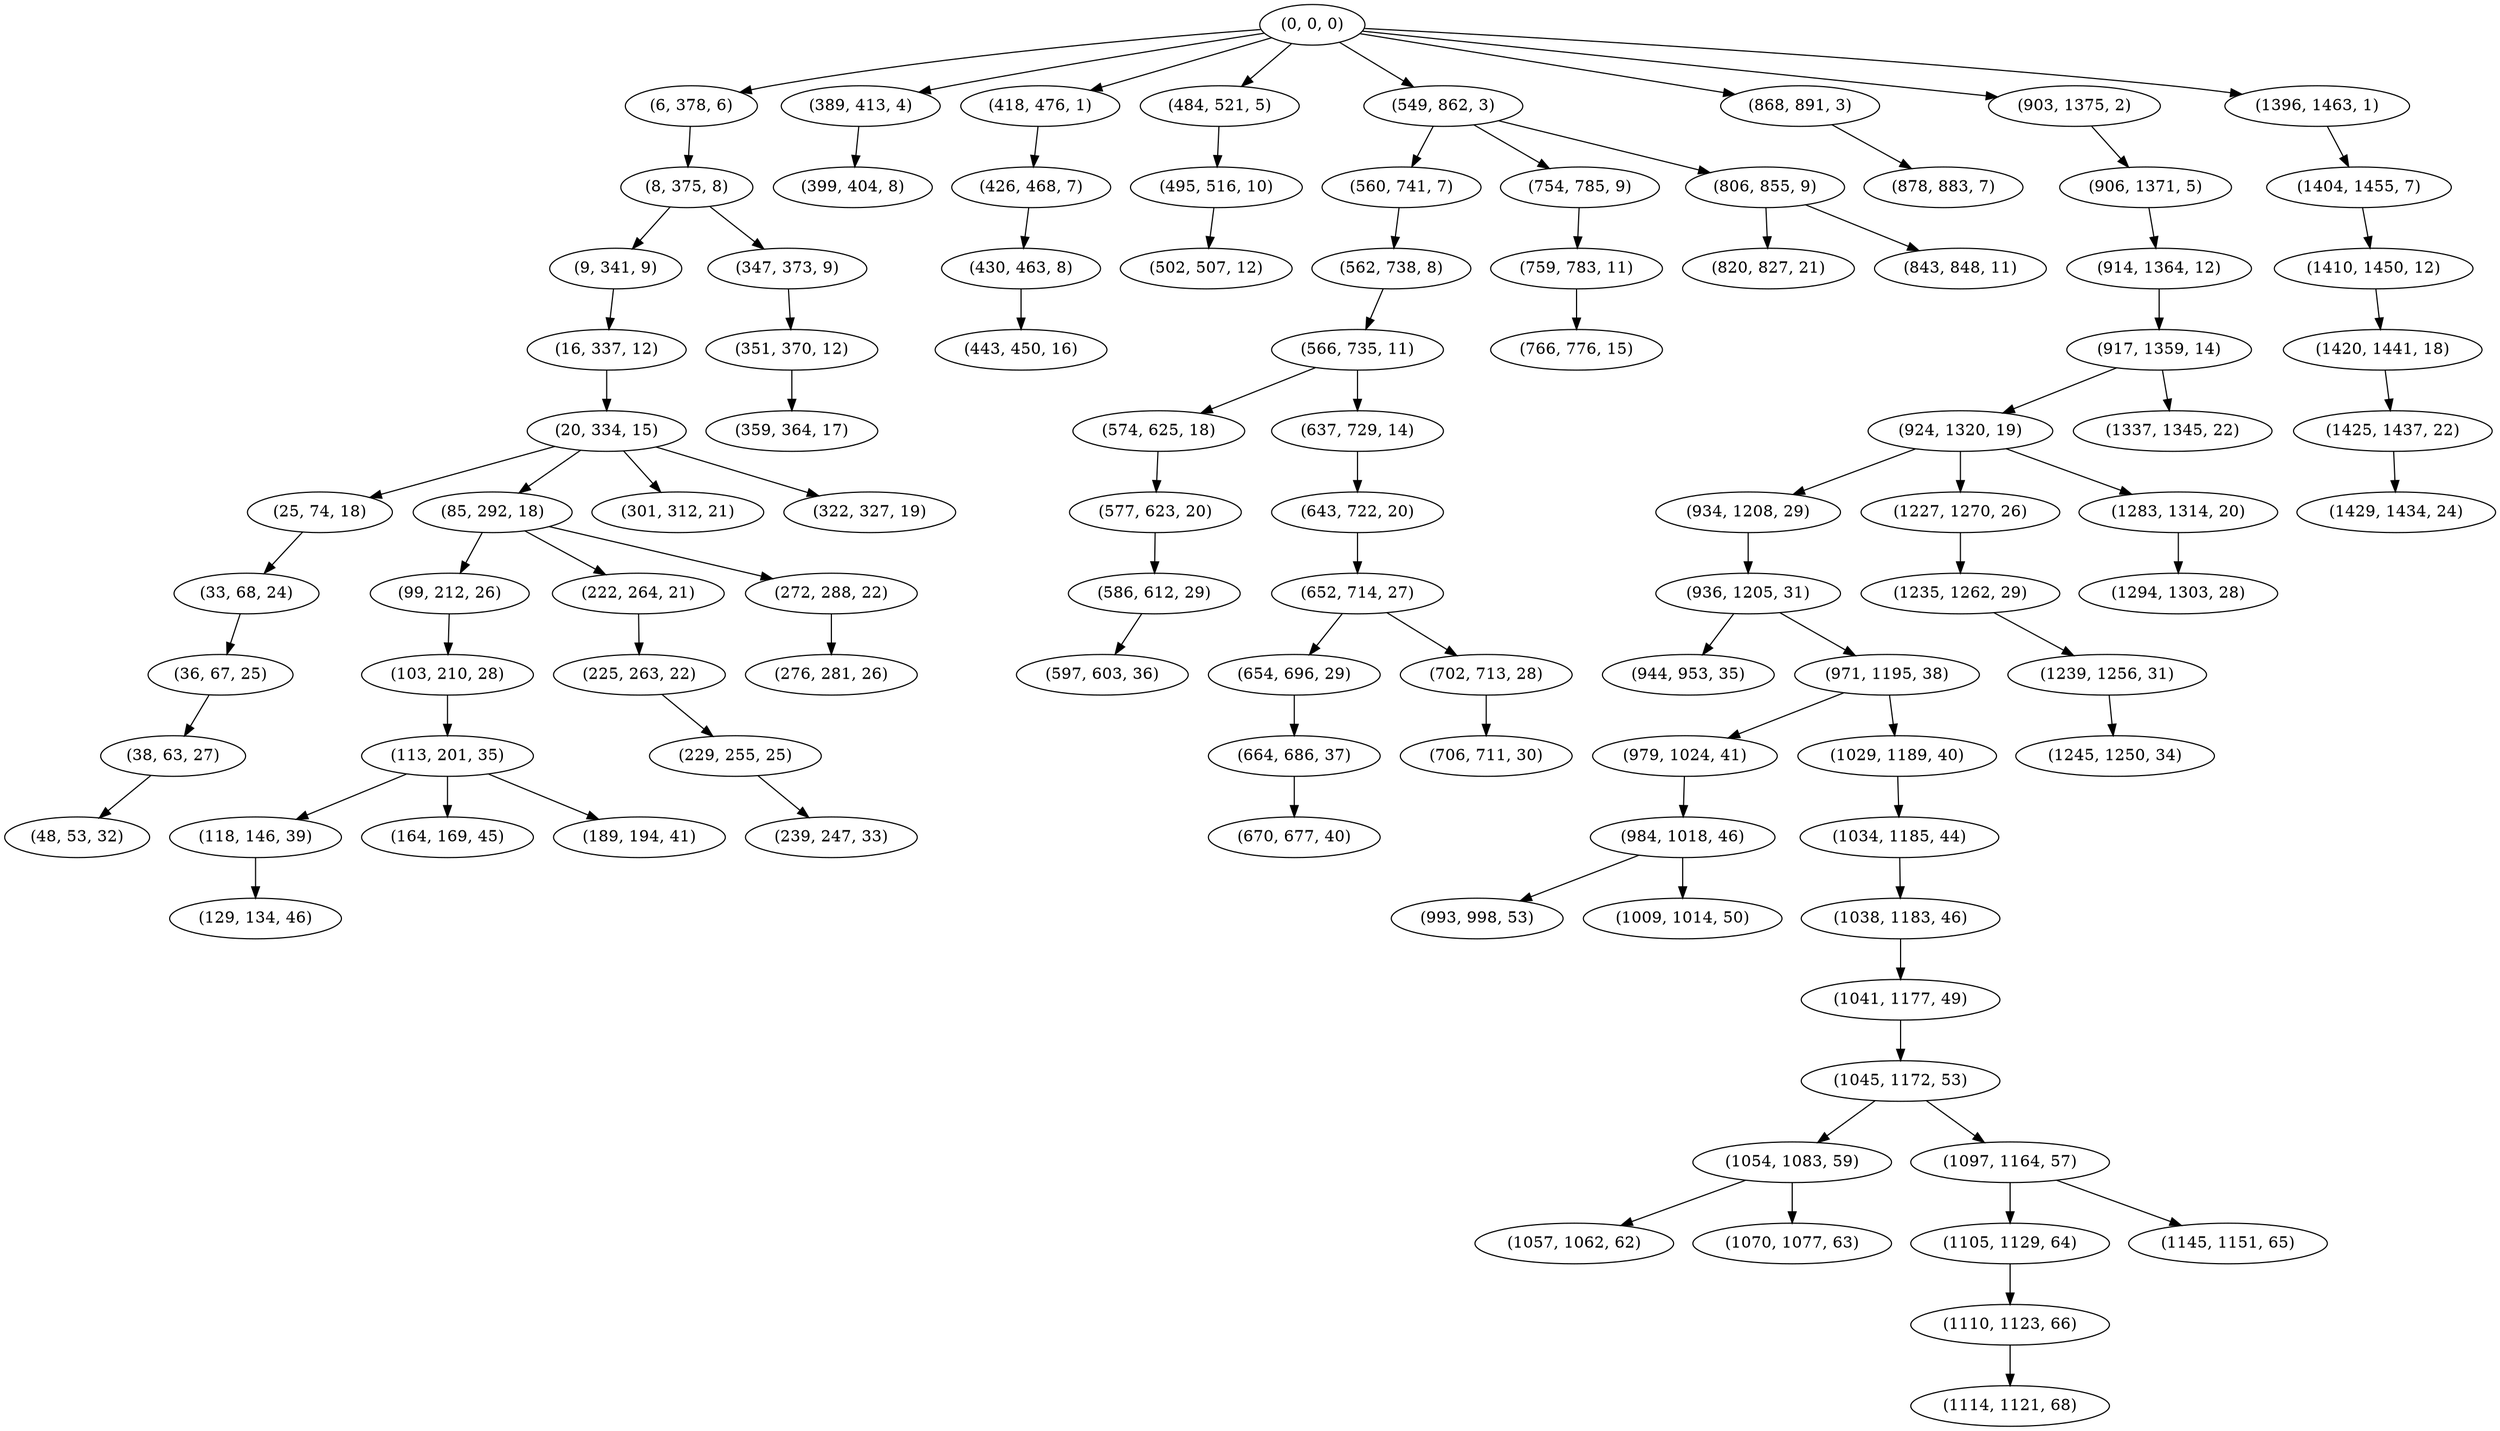 digraph tree {
    "(0, 0, 0)";
    "(6, 378, 6)";
    "(8, 375, 8)";
    "(9, 341, 9)";
    "(16, 337, 12)";
    "(20, 334, 15)";
    "(25, 74, 18)";
    "(33, 68, 24)";
    "(36, 67, 25)";
    "(38, 63, 27)";
    "(48, 53, 32)";
    "(85, 292, 18)";
    "(99, 212, 26)";
    "(103, 210, 28)";
    "(113, 201, 35)";
    "(118, 146, 39)";
    "(129, 134, 46)";
    "(164, 169, 45)";
    "(189, 194, 41)";
    "(222, 264, 21)";
    "(225, 263, 22)";
    "(229, 255, 25)";
    "(239, 247, 33)";
    "(272, 288, 22)";
    "(276, 281, 26)";
    "(301, 312, 21)";
    "(322, 327, 19)";
    "(347, 373, 9)";
    "(351, 370, 12)";
    "(359, 364, 17)";
    "(389, 413, 4)";
    "(399, 404, 8)";
    "(418, 476, 1)";
    "(426, 468, 7)";
    "(430, 463, 8)";
    "(443, 450, 16)";
    "(484, 521, 5)";
    "(495, 516, 10)";
    "(502, 507, 12)";
    "(549, 862, 3)";
    "(560, 741, 7)";
    "(562, 738, 8)";
    "(566, 735, 11)";
    "(574, 625, 18)";
    "(577, 623, 20)";
    "(586, 612, 29)";
    "(597, 603, 36)";
    "(637, 729, 14)";
    "(643, 722, 20)";
    "(652, 714, 27)";
    "(654, 696, 29)";
    "(664, 686, 37)";
    "(670, 677, 40)";
    "(702, 713, 28)";
    "(706, 711, 30)";
    "(754, 785, 9)";
    "(759, 783, 11)";
    "(766, 776, 15)";
    "(806, 855, 9)";
    "(820, 827, 21)";
    "(843, 848, 11)";
    "(868, 891, 3)";
    "(878, 883, 7)";
    "(903, 1375, 2)";
    "(906, 1371, 5)";
    "(914, 1364, 12)";
    "(917, 1359, 14)";
    "(924, 1320, 19)";
    "(934, 1208, 29)";
    "(936, 1205, 31)";
    "(944, 953, 35)";
    "(971, 1195, 38)";
    "(979, 1024, 41)";
    "(984, 1018, 46)";
    "(993, 998, 53)";
    "(1009, 1014, 50)";
    "(1029, 1189, 40)";
    "(1034, 1185, 44)";
    "(1038, 1183, 46)";
    "(1041, 1177, 49)";
    "(1045, 1172, 53)";
    "(1054, 1083, 59)";
    "(1057, 1062, 62)";
    "(1070, 1077, 63)";
    "(1097, 1164, 57)";
    "(1105, 1129, 64)";
    "(1110, 1123, 66)";
    "(1114, 1121, 68)";
    "(1145, 1151, 65)";
    "(1227, 1270, 26)";
    "(1235, 1262, 29)";
    "(1239, 1256, 31)";
    "(1245, 1250, 34)";
    "(1283, 1314, 20)";
    "(1294, 1303, 28)";
    "(1337, 1345, 22)";
    "(1396, 1463, 1)";
    "(1404, 1455, 7)";
    "(1410, 1450, 12)";
    "(1420, 1441, 18)";
    "(1425, 1437, 22)";
    "(1429, 1434, 24)";
    "(0, 0, 0)" -> "(6, 378, 6)";
    "(0, 0, 0)" -> "(389, 413, 4)";
    "(0, 0, 0)" -> "(418, 476, 1)";
    "(0, 0, 0)" -> "(484, 521, 5)";
    "(0, 0, 0)" -> "(549, 862, 3)";
    "(0, 0, 0)" -> "(868, 891, 3)";
    "(0, 0, 0)" -> "(903, 1375, 2)";
    "(0, 0, 0)" -> "(1396, 1463, 1)";
    "(6, 378, 6)" -> "(8, 375, 8)";
    "(8, 375, 8)" -> "(9, 341, 9)";
    "(8, 375, 8)" -> "(347, 373, 9)";
    "(9, 341, 9)" -> "(16, 337, 12)";
    "(16, 337, 12)" -> "(20, 334, 15)";
    "(20, 334, 15)" -> "(25, 74, 18)";
    "(20, 334, 15)" -> "(85, 292, 18)";
    "(20, 334, 15)" -> "(301, 312, 21)";
    "(20, 334, 15)" -> "(322, 327, 19)";
    "(25, 74, 18)" -> "(33, 68, 24)";
    "(33, 68, 24)" -> "(36, 67, 25)";
    "(36, 67, 25)" -> "(38, 63, 27)";
    "(38, 63, 27)" -> "(48, 53, 32)";
    "(85, 292, 18)" -> "(99, 212, 26)";
    "(85, 292, 18)" -> "(222, 264, 21)";
    "(85, 292, 18)" -> "(272, 288, 22)";
    "(99, 212, 26)" -> "(103, 210, 28)";
    "(103, 210, 28)" -> "(113, 201, 35)";
    "(113, 201, 35)" -> "(118, 146, 39)";
    "(113, 201, 35)" -> "(164, 169, 45)";
    "(113, 201, 35)" -> "(189, 194, 41)";
    "(118, 146, 39)" -> "(129, 134, 46)";
    "(222, 264, 21)" -> "(225, 263, 22)";
    "(225, 263, 22)" -> "(229, 255, 25)";
    "(229, 255, 25)" -> "(239, 247, 33)";
    "(272, 288, 22)" -> "(276, 281, 26)";
    "(347, 373, 9)" -> "(351, 370, 12)";
    "(351, 370, 12)" -> "(359, 364, 17)";
    "(389, 413, 4)" -> "(399, 404, 8)";
    "(418, 476, 1)" -> "(426, 468, 7)";
    "(426, 468, 7)" -> "(430, 463, 8)";
    "(430, 463, 8)" -> "(443, 450, 16)";
    "(484, 521, 5)" -> "(495, 516, 10)";
    "(495, 516, 10)" -> "(502, 507, 12)";
    "(549, 862, 3)" -> "(560, 741, 7)";
    "(549, 862, 3)" -> "(754, 785, 9)";
    "(549, 862, 3)" -> "(806, 855, 9)";
    "(560, 741, 7)" -> "(562, 738, 8)";
    "(562, 738, 8)" -> "(566, 735, 11)";
    "(566, 735, 11)" -> "(574, 625, 18)";
    "(566, 735, 11)" -> "(637, 729, 14)";
    "(574, 625, 18)" -> "(577, 623, 20)";
    "(577, 623, 20)" -> "(586, 612, 29)";
    "(586, 612, 29)" -> "(597, 603, 36)";
    "(637, 729, 14)" -> "(643, 722, 20)";
    "(643, 722, 20)" -> "(652, 714, 27)";
    "(652, 714, 27)" -> "(654, 696, 29)";
    "(652, 714, 27)" -> "(702, 713, 28)";
    "(654, 696, 29)" -> "(664, 686, 37)";
    "(664, 686, 37)" -> "(670, 677, 40)";
    "(702, 713, 28)" -> "(706, 711, 30)";
    "(754, 785, 9)" -> "(759, 783, 11)";
    "(759, 783, 11)" -> "(766, 776, 15)";
    "(806, 855, 9)" -> "(820, 827, 21)";
    "(806, 855, 9)" -> "(843, 848, 11)";
    "(868, 891, 3)" -> "(878, 883, 7)";
    "(903, 1375, 2)" -> "(906, 1371, 5)";
    "(906, 1371, 5)" -> "(914, 1364, 12)";
    "(914, 1364, 12)" -> "(917, 1359, 14)";
    "(917, 1359, 14)" -> "(924, 1320, 19)";
    "(917, 1359, 14)" -> "(1337, 1345, 22)";
    "(924, 1320, 19)" -> "(934, 1208, 29)";
    "(924, 1320, 19)" -> "(1227, 1270, 26)";
    "(924, 1320, 19)" -> "(1283, 1314, 20)";
    "(934, 1208, 29)" -> "(936, 1205, 31)";
    "(936, 1205, 31)" -> "(944, 953, 35)";
    "(936, 1205, 31)" -> "(971, 1195, 38)";
    "(971, 1195, 38)" -> "(979, 1024, 41)";
    "(971, 1195, 38)" -> "(1029, 1189, 40)";
    "(979, 1024, 41)" -> "(984, 1018, 46)";
    "(984, 1018, 46)" -> "(993, 998, 53)";
    "(984, 1018, 46)" -> "(1009, 1014, 50)";
    "(1029, 1189, 40)" -> "(1034, 1185, 44)";
    "(1034, 1185, 44)" -> "(1038, 1183, 46)";
    "(1038, 1183, 46)" -> "(1041, 1177, 49)";
    "(1041, 1177, 49)" -> "(1045, 1172, 53)";
    "(1045, 1172, 53)" -> "(1054, 1083, 59)";
    "(1045, 1172, 53)" -> "(1097, 1164, 57)";
    "(1054, 1083, 59)" -> "(1057, 1062, 62)";
    "(1054, 1083, 59)" -> "(1070, 1077, 63)";
    "(1097, 1164, 57)" -> "(1105, 1129, 64)";
    "(1097, 1164, 57)" -> "(1145, 1151, 65)";
    "(1105, 1129, 64)" -> "(1110, 1123, 66)";
    "(1110, 1123, 66)" -> "(1114, 1121, 68)";
    "(1227, 1270, 26)" -> "(1235, 1262, 29)";
    "(1235, 1262, 29)" -> "(1239, 1256, 31)";
    "(1239, 1256, 31)" -> "(1245, 1250, 34)";
    "(1283, 1314, 20)" -> "(1294, 1303, 28)";
    "(1396, 1463, 1)" -> "(1404, 1455, 7)";
    "(1404, 1455, 7)" -> "(1410, 1450, 12)";
    "(1410, 1450, 12)" -> "(1420, 1441, 18)";
    "(1420, 1441, 18)" -> "(1425, 1437, 22)";
    "(1425, 1437, 22)" -> "(1429, 1434, 24)";
}
